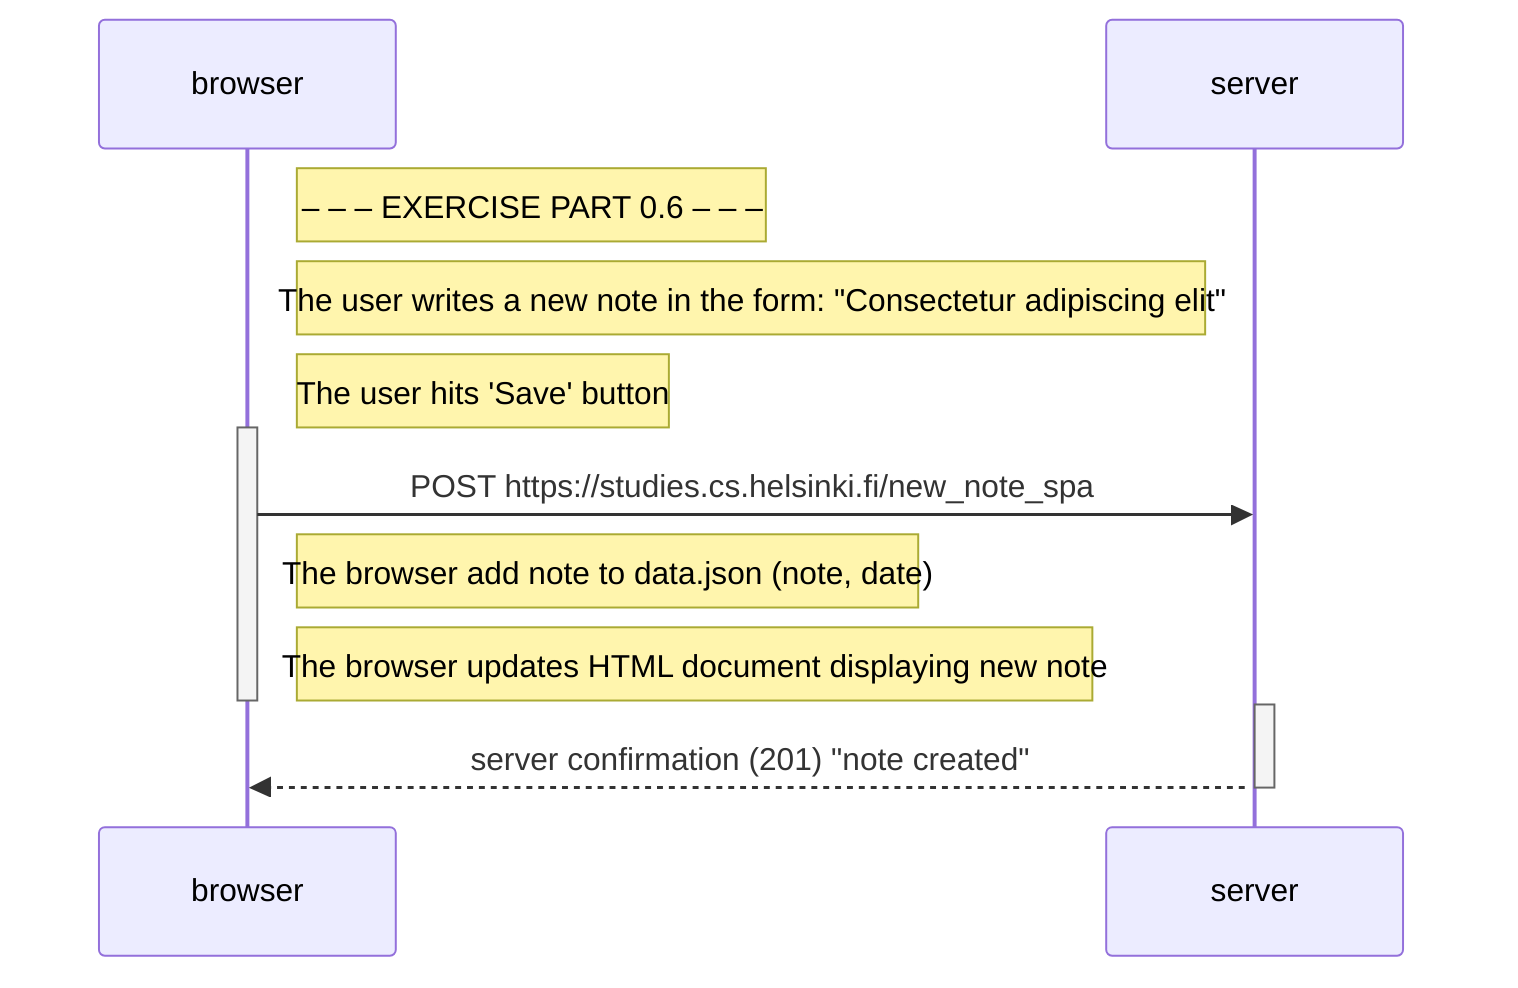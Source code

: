 sequenceDiagram
    participant browser
    participant server



    Note right of browser: – – – EXERCISE PART 0.6 – – –
    Note right of browser: The user writes a new note in the form: "Consectetur adipiscing elit"
    Note right of browser: The user hits 'Save' button
    

    activate browser
    browser->>server: POST https://studies.cs.helsinki.fi/new_note_spa
    Note right of browser: The browser add note to data.json (note, date)
    Note right of browser: The browser updates HTML document displaying new note
    deactivate browser    
    activate server



    activate server
    server -->> browser: server confirmation (201) "note created"
    deactivate server